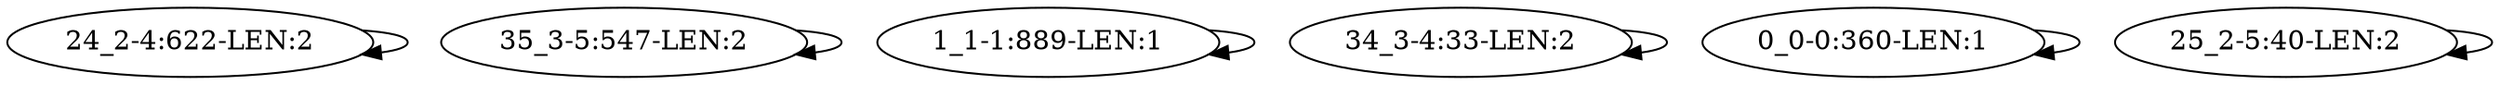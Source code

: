 digraph G {
    "24_2-4:622-LEN:2" -> "24_2-4:622-LEN:2";
    "35_3-5:547-LEN:2" -> "35_3-5:547-LEN:2";
    "1_1-1:889-LEN:1" -> "1_1-1:889-LEN:1";
    "34_3-4:33-LEN:2" -> "34_3-4:33-LEN:2";
    "0_0-0:360-LEN:1" -> "0_0-0:360-LEN:1";
    "25_2-5:40-LEN:2" -> "25_2-5:40-LEN:2";
}
